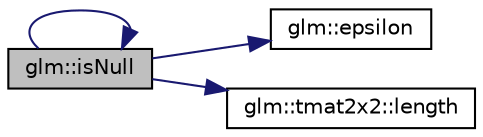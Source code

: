 digraph "glm::isNull"
{
 // LATEX_PDF_SIZE
  edge [fontname="Helvetica",fontsize="10",labelfontname="Helvetica",labelfontsize="10"];
  node [fontname="Helvetica",fontsize="10",shape=record];
  rankdir="LR";
  Node1 [label="glm::isNull",height=0.2,width=0.4,color="black", fillcolor="grey75", style="filled", fontcolor="black",tooltip=" "];
  Node1 -> Node2 [color="midnightblue",fontsize="10",style="solid",fontname="Helvetica"];
  Node2 [label="glm::epsilon",height=0.2,width=0.4,color="black", fillcolor="white", style="filled",URL="$group__gtc__constants.html#ga2a1e57fc5592b69cfae84174cbfc9429",tooltip=" "];
  Node1 -> Node1 [color="midnightblue",fontsize="10",style="solid",fontname="Helvetica"];
  Node1 -> Node3 [color="midnightblue",fontsize="10",style="solid",fontname="Helvetica"];
  Node3 [label="glm::tmat2x2::length",height=0.2,width=0.4,color="black", fillcolor="white", style="filled",URL="$structglm_1_1tmat2x2.html#ace332602fd29965128159cc5cae051c3",tooltip=" "];
}
